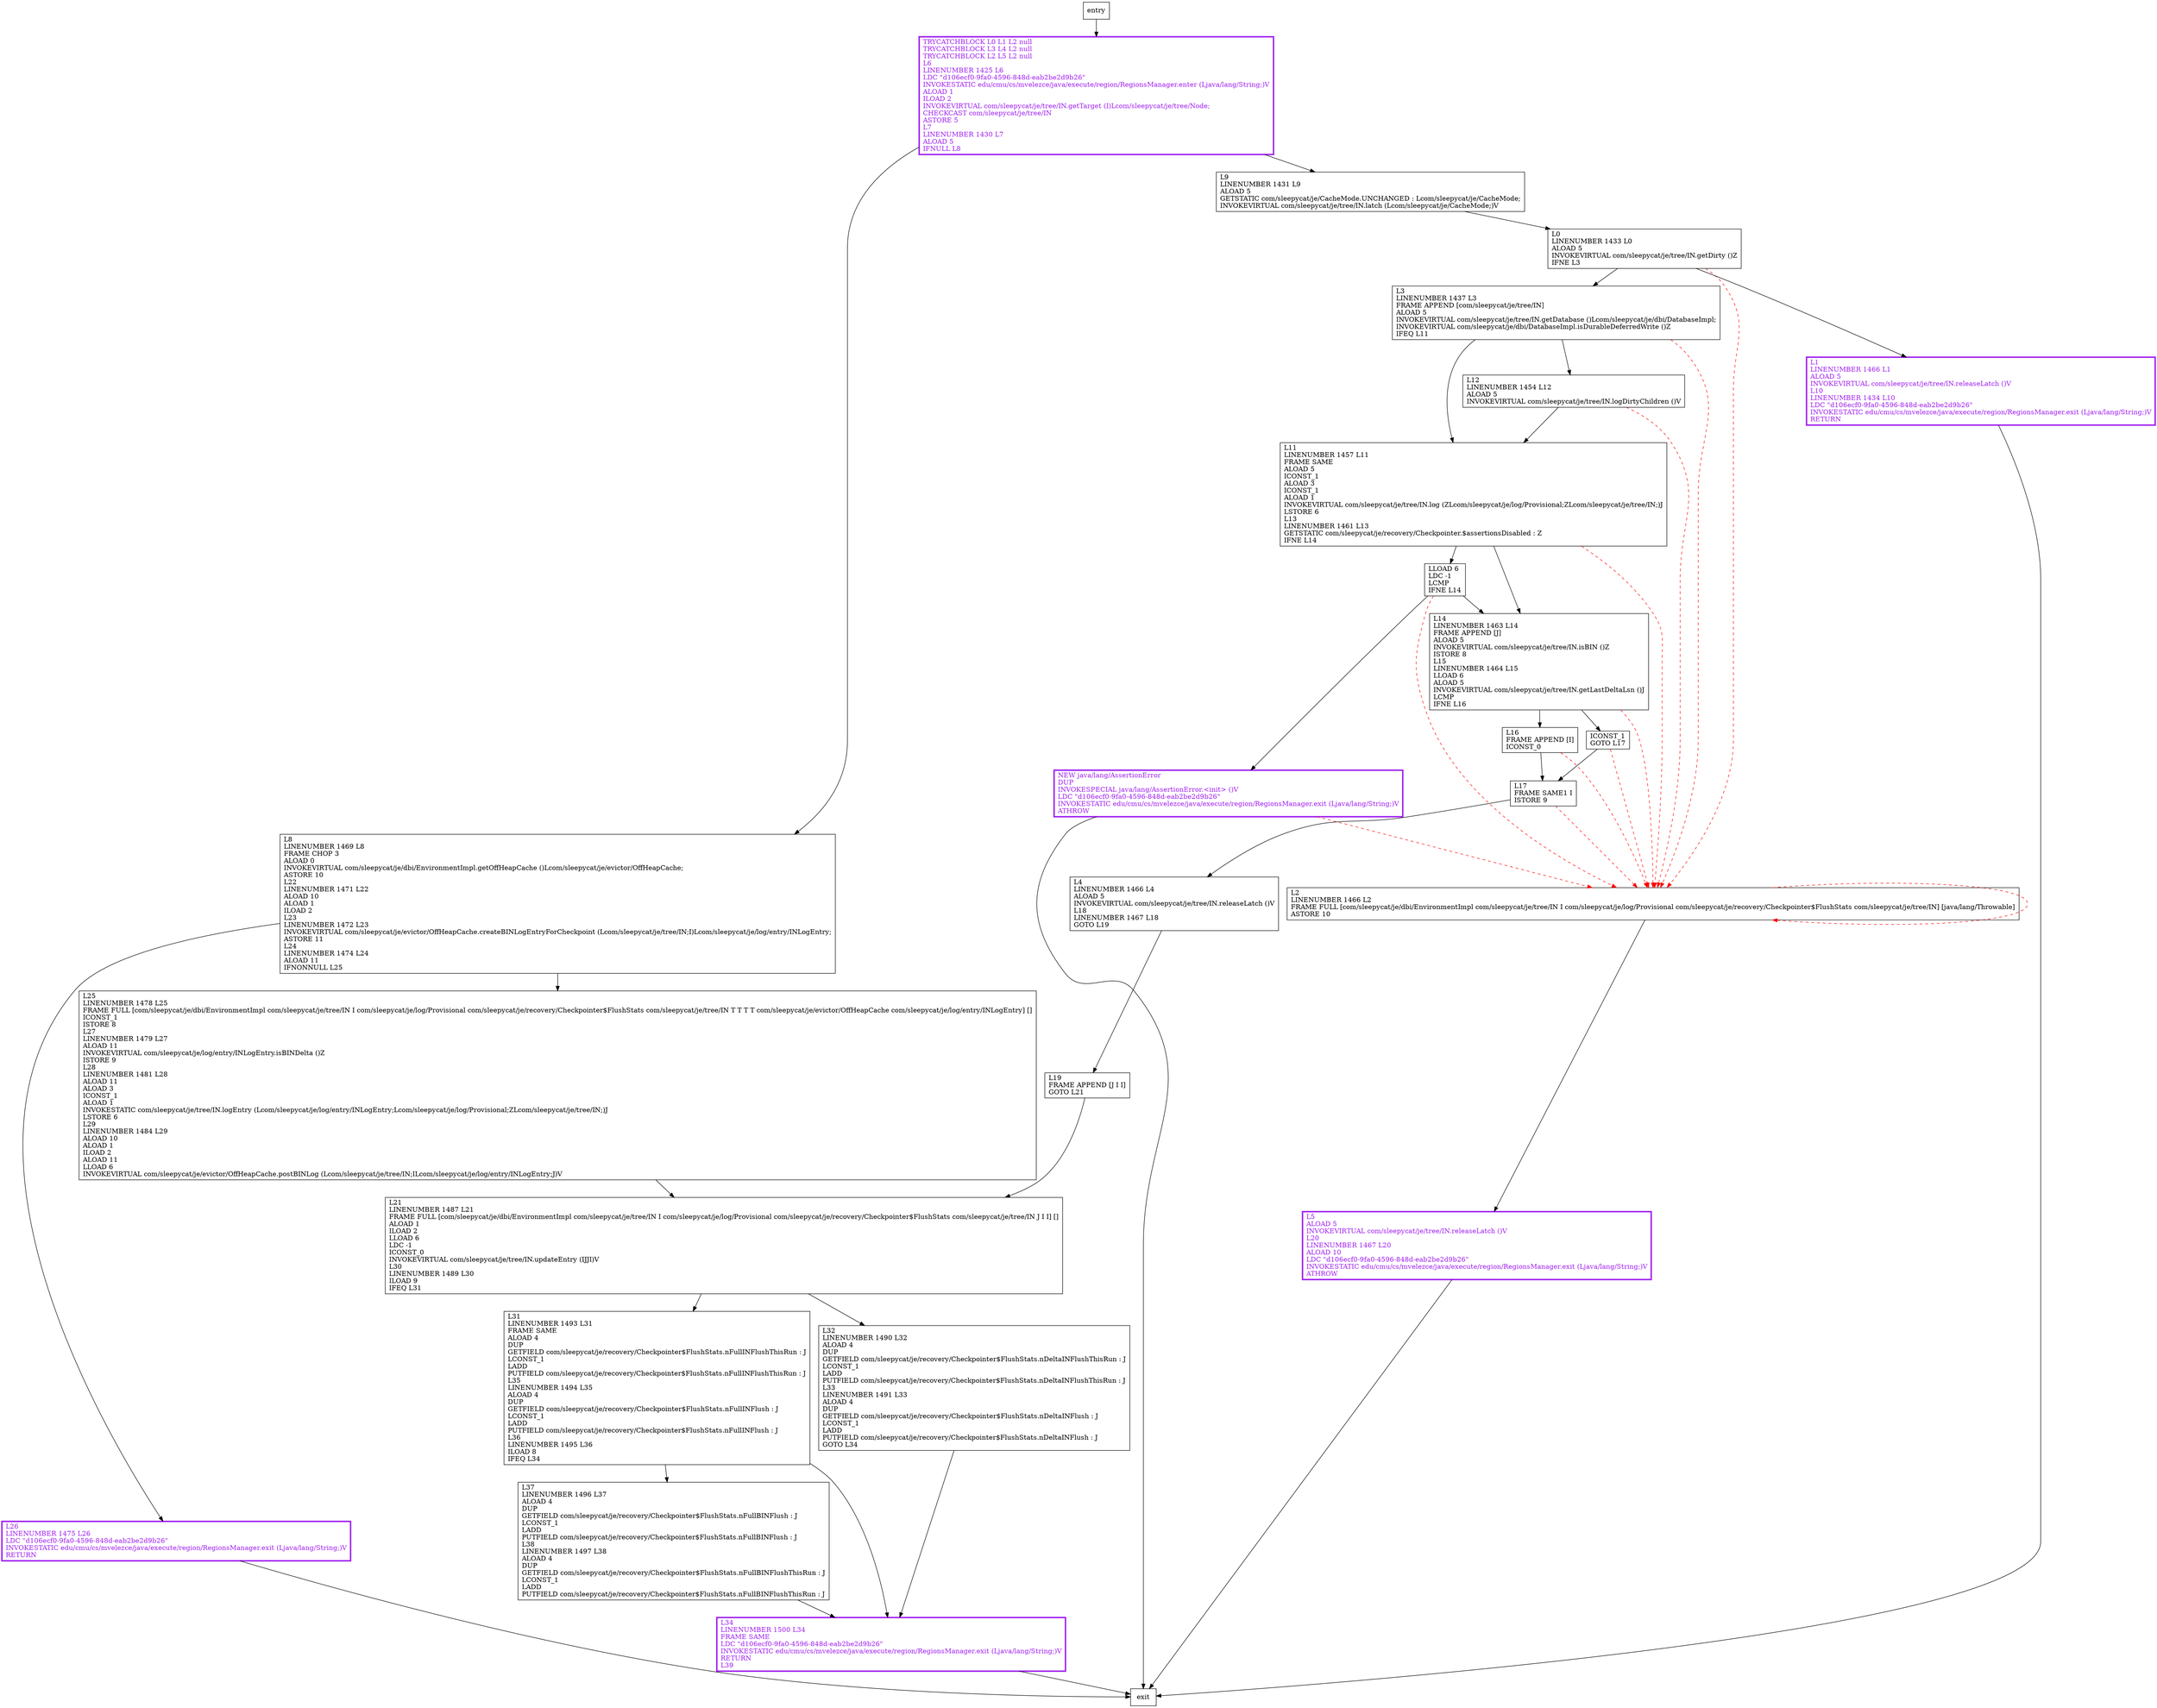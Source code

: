 digraph logDirtyIN {
node [shape=record];
1162235410 [label="L2\lLINENUMBER 1466 L2\lFRAME FULL [com/sleepycat/je/dbi/EnvironmentImpl com/sleepycat/je/tree/IN I com/sleepycat/je/log/Provisional com/sleepycat/je/recovery/Checkpointer$FlushStats com/sleepycat/je/tree/IN] [java/lang/Throwable]\lASTORE 10\l"];
222738927 [label="LLOAD 6\lLDC -1\lLCMP\lIFNE L14\l"];
1677447893 [label="L31\lLINENUMBER 1493 L31\lFRAME SAME\lALOAD 4\lDUP\lGETFIELD com/sleepycat/je/recovery/Checkpointer$FlushStats.nFullINFlushThisRun : J\lLCONST_1\lLADD\lPUTFIELD com/sleepycat/je/recovery/Checkpointer$FlushStats.nFullINFlushThisRun : J\lL35\lLINENUMBER 1494 L35\lALOAD 4\lDUP\lGETFIELD com/sleepycat/je/recovery/Checkpointer$FlushStats.nFullINFlush : J\lLCONST_1\lLADD\lPUTFIELD com/sleepycat/je/recovery/Checkpointer$FlushStats.nFullINFlush : J\lL36\lLINENUMBER 1495 L36\lILOAD 8\lIFEQ L34\l"];
1522433326 [label="L25\lLINENUMBER 1478 L25\lFRAME FULL [com/sleepycat/je/dbi/EnvironmentImpl com/sleepycat/je/tree/IN I com/sleepycat/je/log/Provisional com/sleepycat/je/recovery/Checkpointer$FlushStats com/sleepycat/je/tree/IN T T T T com/sleepycat/je/evictor/OffHeapCache com/sleepycat/je/log/entry/INLogEntry] []\lICONST_1\lISTORE 8\lL27\lLINENUMBER 1479 L27\lALOAD 11\lINVOKEVIRTUAL com/sleepycat/je/log/entry/INLogEntry.isBINDelta ()Z\lISTORE 9\lL28\lLINENUMBER 1481 L28\lALOAD 11\lALOAD 3\lICONST_1\lALOAD 1\lINVOKESTATIC com/sleepycat/je/tree/IN.logEntry (Lcom/sleepycat/je/log/entry/INLogEntry;Lcom/sleepycat/je/log/Provisional;ZLcom/sleepycat/je/tree/IN;)J\lLSTORE 6\lL29\lLINENUMBER 1484 L29\lALOAD 10\lALOAD 1\lILOAD 2\lALOAD 11\lLLOAD 6\lINVOKEVIRTUAL com/sleepycat/je/evictor/OffHeapCache.postBINLog (Lcom/sleepycat/je/tree/IN;ILcom/sleepycat/je/log/entry/INLogEntry;J)V\l"];
574200220 [label="L26\lLINENUMBER 1475 L26\lLDC \"d106ecf0-9fa0-4596-848d-eab2be2d9b26\"\lINVOKESTATIC edu/cmu/cs/mvelezce/java/execute/region/RegionsManager.exit (Ljava/lang/String;)V\lRETURN\l"];
968370405 [label="L17\lFRAME SAME1 I\lISTORE 9\l"];
1786475710 [label="L14\lLINENUMBER 1463 L14\lFRAME APPEND [J]\lALOAD 5\lINVOKEVIRTUAL com/sleepycat/je/tree/IN.isBIN ()Z\lISTORE 8\lL15\lLINENUMBER 1464 L15\lLLOAD 6\lALOAD 5\lINVOKEVIRTUAL com/sleepycat/je/tree/IN.getLastDeltaLsn ()J\lLCMP\lIFNE L16\l"];
702621139 [label="L32\lLINENUMBER 1490 L32\lALOAD 4\lDUP\lGETFIELD com/sleepycat/je/recovery/Checkpointer$FlushStats.nDeltaINFlushThisRun : J\lLCONST_1\lLADD\lPUTFIELD com/sleepycat/je/recovery/Checkpointer$FlushStats.nDeltaINFlushThisRun : J\lL33\lLINENUMBER 1491 L33\lALOAD 4\lDUP\lGETFIELD com/sleepycat/je/recovery/Checkpointer$FlushStats.nDeltaINFlush : J\lLCONST_1\lLADD\lPUTFIELD com/sleepycat/je/recovery/Checkpointer$FlushStats.nDeltaINFlush : J\lGOTO L34\l"];
141244888 [label="NEW java/lang/AssertionError\lDUP\lINVOKESPECIAL java/lang/AssertionError.\<init\> ()V\lLDC \"d106ecf0-9fa0-4596-848d-eab2be2d9b26\"\lINVOKESTATIC edu/cmu/cs/mvelezce/java/execute/region/RegionsManager.exit (Ljava/lang/String;)V\lATHROW\l"];
148337605 [label="L16\lFRAME APPEND [I]\lICONST_0\l"];
1749836787 [label="L19\lFRAME APPEND [J I I]\lGOTO L21\l"];
1821252671 [label="L8\lLINENUMBER 1469 L8\lFRAME CHOP 3\lALOAD 0\lINVOKEVIRTUAL com/sleepycat/je/dbi/EnvironmentImpl.getOffHeapCache ()Lcom/sleepycat/je/evictor/OffHeapCache;\lASTORE 10\lL22\lLINENUMBER 1471 L22\lALOAD 10\lALOAD 1\lILOAD 2\lL23\lLINENUMBER 1472 L23\lINVOKEVIRTUAL com/sleepycat/je/evictor/OffHeapCache.createBINLogEntryForCheckpoint (Lcom/sleepycat/je/tree/IN;I)Lcom/sleepycat/je/log/entry/INLogEntry;\lASTORE 11\lL24\lLINENUMBER 1474 L24\lALOAD 11\lIFNONNULL L25\l"];
1766089368 [label="L21\lLINENUMBER 1487 L21\lFRAME FULL [com/sleepycat/je/dbi/EnvironmentImpl com/sleepycat/je/tree/IN I com/sleepycat/je/log/Provisional com/sleepycat/je/recovery/Checkpointer$FlushStats com/sleepycat/je/tree/IN J I I] []\lALOAD 1\lILOAD 2\lLLOAD 6\lLDC -1\lICONST_0\lINVOKEVIRTUAL com/sleepycat/je/tree/IN.updateEntry (IJJI)V\lL30\lLINENUMBER 1489 L30\lILOAD 9\lIFEQ L31\l"];
605946172 [label="L37\lLINENUMBER 1496 L37\lALOAD 4\lDUP\lGETFIELD com/sleepycat/je/recovery/Checkpointer$FlushStats.nFullBINFlush : J\lLCONST_1\lLADD\lPUTFIELD com/sleepycat/je/recovery/Checkpointer$FlushStats.nFullBINFlush : J\lL38\lLINENUMBER 1497 L38\lALOAD 4\lDUP\lGETFIELD com/sleepycat/je/recovery/Checkpointer$FlushStats.nFullBINFlushThisRun : J\lLCONST_1\lLADD\lPUTFIELD com/sleepycat/je/recovery/Checkpointer$FlushStats.nFullBINFlushThisRun : J\l"];
690497998 [label="L0\lLINENUMBER 1433 L0\lALOAD 5\lINVOKEVIRTUAL com/sleepycat/je/tree/IN.getDirty ()Z\lIFNE L3\l"];
1250264201 [label="L34\lLINENUMBER 1500 L34\lFRAME SAME\lLDC \"d106ecf0-9fa0-4596-848d-eab2be2d9b26\"\lINVOKESTATIC edu/cmu/cs/mvelezce/java/execute/region/RegionsManager.exit (Ljava/lang/String;)V\lRETURN\lL39\l"];
452136565 [label="TRYCATCHBLOCK L0 L1 L2 null\lTRYCATCHBLOCK L3 L4 L2 null\lTRYCATCHBLOCK L2 L5 L2 null\lL6\lLINENUMBER 1425 L6\lLDC \"d106ecf0-9fa0-4596-848d-eab2be2d9b26\"\lINVOKESTATIC edu/cmu/cs/mvelezce/java/execute/region/RegionsManager.enter (Ljava/lang/String;)V\lALOAD 1\lILOAD 2\lINVOKEVIRTUAL com/sleepycat/je/tree/IN.getTarget (I)Lcom/sleepycat/je/tree/Node;\lCHECKCAST com/sleepycat/je/tree/IN\lASTORE 5\lL7\lLINENUMBER 1430 L7\lALOAD 5\lIFNULL L8\l"];
801785622 [label="L4\lLINENUMBER 1466 L4\lALOAD 5\lINVOKEVIRTUAL com/sleepycat/je/tree/IN.releaseLatch ()V\lL18\lLINENUMBER 1467 L18\lGOTO L19\l"];
1965222427 [label="L12\lLINENUMBER 1454 L12\lALOAD 5\lINVOKEVIRTUAL com/sleepycat/je/tree/IN.logDirtyChildren ()V\l"];
297086978 [label="L11\lLINENUMBER 1457 L11\lFRAME SAME\lALOAD 5\lICONST_1\lALOAD 3\lICONST_1\lALOAD 1\lINVOKEVIRTUAL com/sleepycat/je/tree/IN.log (ZLcom/sleepycat/je/log/Provisional;ZLcom/sleepycat/je/tree/IN;)J\lLSTORE 6\lL13\lLINENUMBER 1461 L13\lGETSTATIC com/sleepycat/je/recovery/Checkpointer.$assertionsDisabled : Z\lIFNE L14\l"];
1195667561 [label="L3\lLINENUMBER 1437 L3\lFRAME APPEND [com/sleepycat/je/tree/IN]\lALOAD 5\lINVOKEVIRTUAL com/sleepycat/je/tree/IN.getDatabase ()Lcom/sleepycat/je/dbi/DatabaseImpl;\lINVOKEVIRTUAL com/sleepycat/je/dbi/DatabaseImpl.isDurableDeferredWrite ()Z\lIFEQ L11\l"];
14064865 [label="L1\lLINENUMBER 1466 L1\lALOAD 5\lINVOKEVIRTUAL com/sleepycat/je/tree/IN.releaseLatch ()V\lL10\lLINENUMBER 1434 L10\lLDC \"d106ecf0-9fa0-4596-848d-eab2be2d9b26\"\lINVOKESTATIC edu/cmu/cs/mvelezce/java/execute/region/RegionsManager.exit (Ljava/lang/String;)V\lRETURN\l"];
820391415 [label="ICONST_1\lGOTO L17\l"];
458225562 [label="L5\lALOAD 5\lINVOKEVIRTUAL com/sleepycat/je/tree/IN.releaseLatch ()V\lL20\lLINENUMBER 1467 L20\lALOAD 10\lLDC \"d106ecf0-9fa0-4596-848d-eab2be2d9b26\"\lINVOKESTATIC edu/cmu/cs/mvelezce/java/execute/region/RegionsManager.exit (Ljava/lang/String;)V\lATHROW\l"];
137232127 [label="L9\lLINENUMBER 1431 L9\lALOAD 5\lGETSTATIC com/sleepycat/je/CacheMode.UNCHANGED : Lcom/sleepycat/je/CacheMode;\lINVOKEVIRTUAL com/sleepycat/je/tree/IN.latch (Lcom/sleepycat/je/CacheMode;)V\l"];
entry;
exit;
1162235410 -> 1162235410 [style=dashed, color=red]
1162235410 -> 458225562
222738927 -> 1162235410 [style=dashed, color=red]
222738927 -> 1786475710
222738927 -> 141244888
1677447893 -> 605946172
1677447893 -> 1250264201
1522433326 -> 1766089368
574200220 -> exit
968370405 -> 801785622
968370405 -> 1162235410 [style=dashed, color=red]
1786475710 -> 1162235410 [style=dashed, color=red]
1786475710 -> 148337605
1786475710 -> 820391415
702621139 -> 1250264201
141244888 -> exit
141244888 -> 1162235410 [style=dashed, color=red]
148337605 -> 1162235410 [style=dashed, color=red]
148337605 -> 968370405
1749836787 -> 1766089368
1821252671 -> 1522433326
1821252671 -> 574200220
1766089368 -> 1677447893
1766089368 -> 702621139
605946172 -> 1250264201
690497998 -> 1162235410 [style=dashed, color=red]
690497998 -> 1195667561
690497998 -> 14064865
1250264201 -> exit
452136565 -> 1821252671
452136565 -> 137232127
entry -> 452136565
801785622 -> 1749836787
1965222427 -> 297086978
1965222427 -> 1162235410 [style=dashed, color=red]
297086978 -> 1162235410 [style=dashed, color=red]
297086978 -> 222738927
297086978 -> 1786475710
1195667561 -> 1965222427
1195667561 -> 297086978
1195667561 -> 1162235410 [style=dashed, color=red]
14064865 -> exit
820391415 -> 1162235410 [style=dashed, color=red]
820391415 -> 968370405
458225562 -> exit
137232127 -> 690497998
452136565[fontcolor="purple", penwidth=3, color="purple"];
1250264201[fontcolor="purple", penwidth=3, color="purple"];
141244888[fontcolor="purple", penwidth=3, color="purple"];
14064865[fontcolor="purple", penwidth=3, color="purple"];
574200220[fontcolor="purple", penwidth=3, color="purple"];
458225562[fontcolor="purple", penwidth=3, color="purple"];
}
